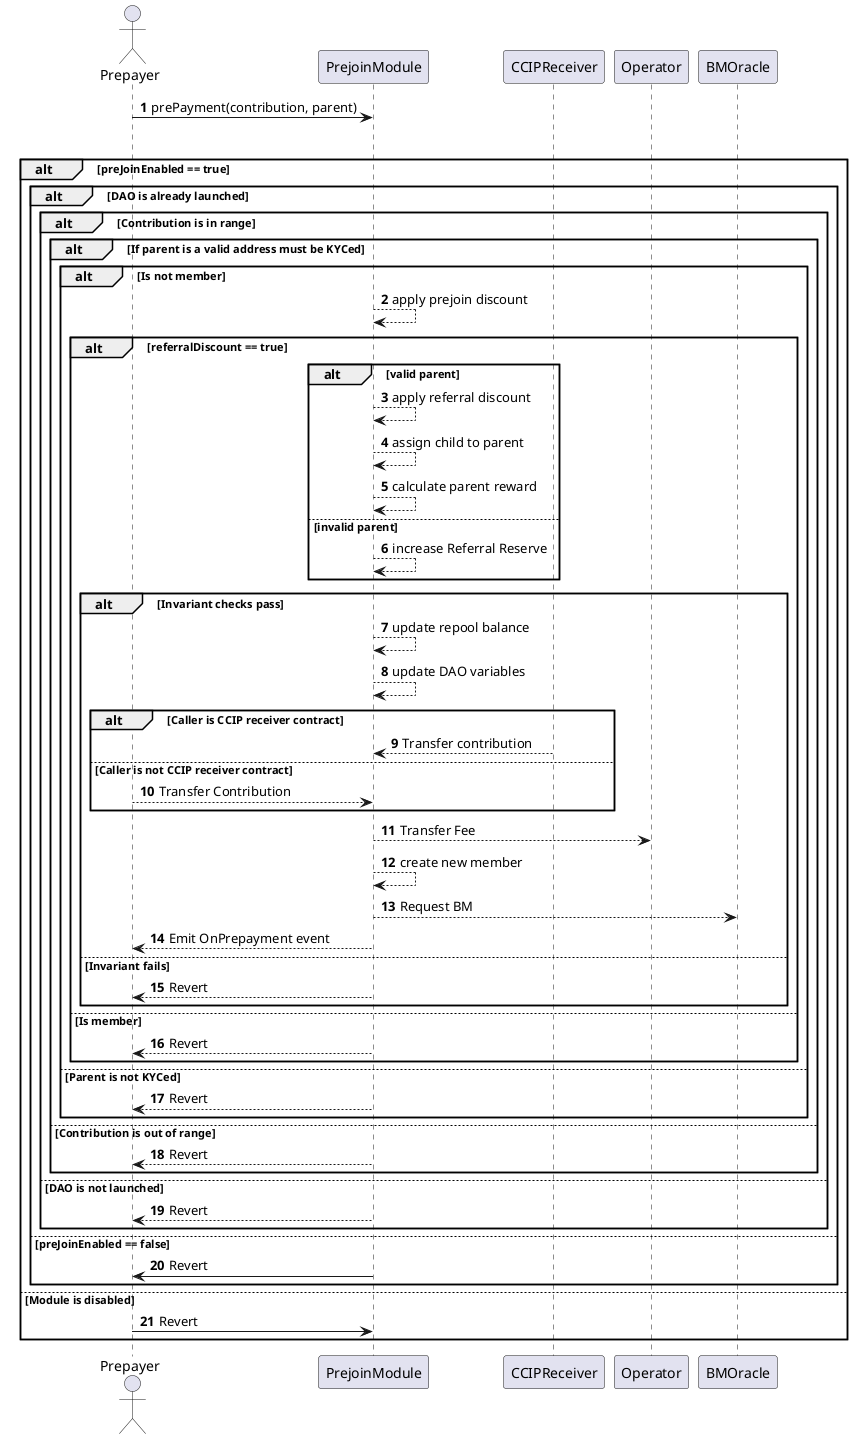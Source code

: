 @startuml Payments
autonumber

actor Prepayer

Prepayer -> PrejoinModule: prePayment(contribution, parent)

alt Module is enabled
    alt preJoinEnabled == true
        alt DAO is already launched
            alt Contribution is in range
                alt If parent is a valid address must be KYCed
                    alt Is not member

                        PrejoinModule --> PrejoinModule: apply prejoin discount

                        alt referralDiscount == true                
                            alt valid parent
                                PrejoinModule --> PrejoinModule: apply referral discount
                                PrejoinModule --> PrejoinModule: assign child to parent
                                PrejoinModule --> PrejoinModule: calculate parent reward
                            else invalid parent
                                PrejoinModule --> PrejoinModule: increase Referral Reserve
                            end

                        alt Invariant checks pass
                            PrejoinModule --> PrejoinModule: update repool balance
                            PrejoinModule --> PrejoinModule: update DAO variables

                            alt Caller is CCIP receiver contract
                                CCIPReceiver --> PrejoinModule: Transfer contribution
                            else Caller is not CCIP receiver contract
                                Prepayer --> PrejoinModule: Transfer Contribution
                            end

                            PrejoinModule --> Operator: Transfer Fee
                            PrejoinModule --> PrejoinModule: create new member
                            PrejoinModule --> BMOracle: Request BM
                            PrejoinModule --> Prepayer: Emit OnPrepayment event

                        else Invariant fails
                            PrejoinModule --> Prepayer: Revert
                        end

                    else Is member
                        PrejoinModule --> Prepayer: Revert
                    end

                else Parent is not KYCed
                    PrejoinModule --> Prepayer: Revert
                end

            else Contribution is out of range
                PrejoinModule --> Prepayer: Revert
            end

        else DAO is not launched
            PrejoinModule --> Prepayer: Revert
        end

    else preJoinEnabled == false
        PrejoinModule -> Prepayer: Revert
    end

else Module is disabled
    Prepayer -> PrejoinModule: Revert
end

@enduml    
